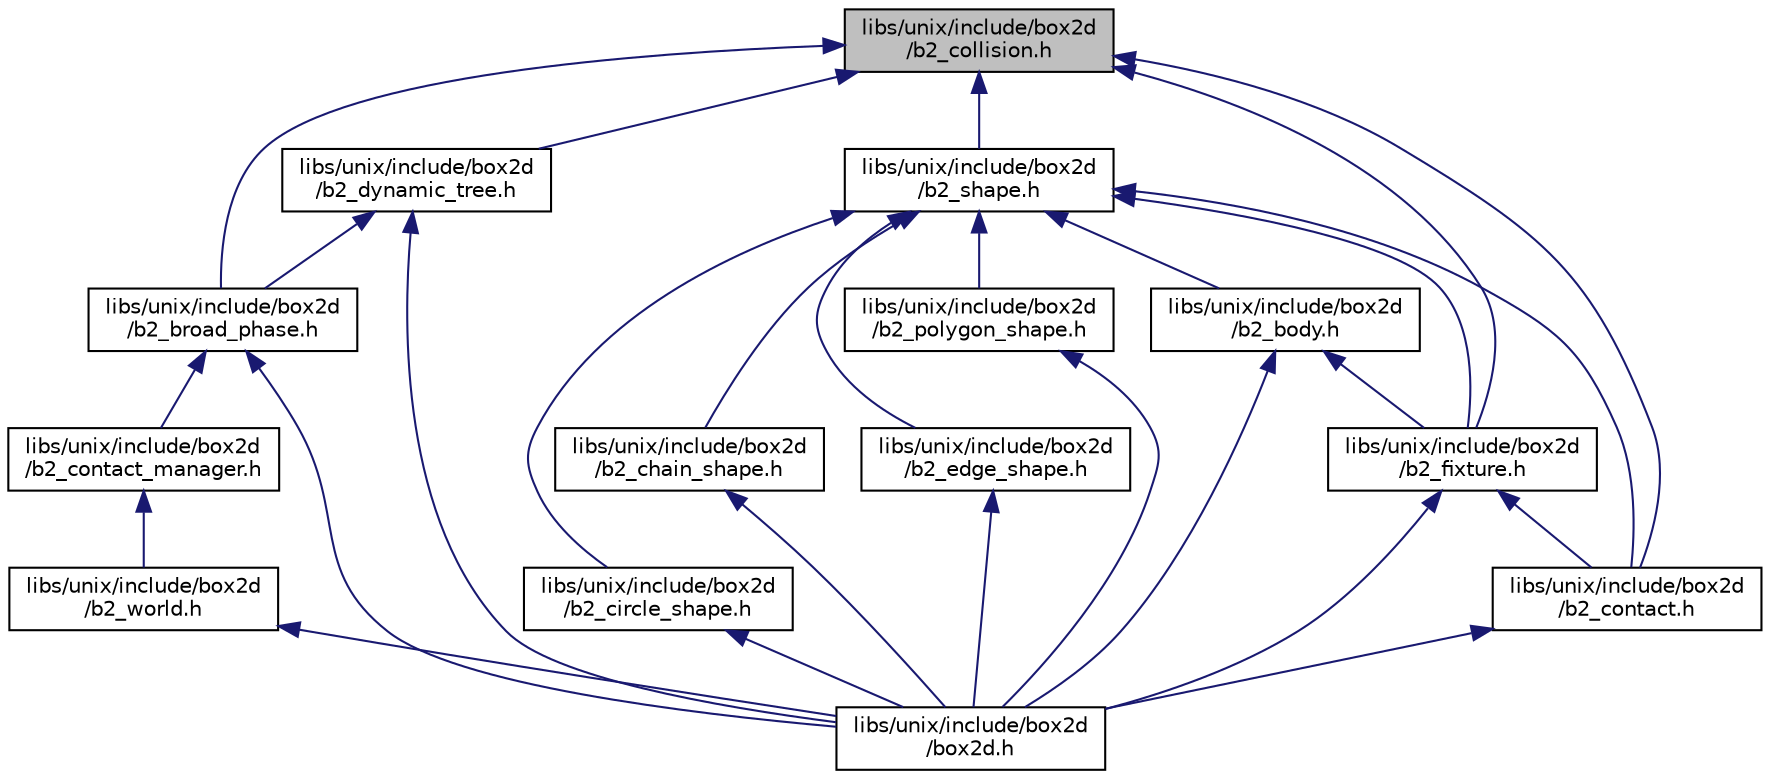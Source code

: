 digraph "libs/unix/include/box2d/b2_collision.h"
{
 // LATEX_PDF_SIZE
  edge [fontname="Helvetica",fontsize="10",labelfontname="Helvetica",labelfontsize="10"];
  node [fontname="Helvetica",fontsize="10",shape=record];
  Node1 [label="libs/unix/include/box2d\l/b2_collision.h",height=0.2,width=0.4,color="black", fillcolor="grey75", style="filled", fontcolor="black",tooltip=" "];
  Node1 -> Node2 [dir="back",color="midnightblue",fontsize="10",style="solid",fontname="Helvetica"];
  Node2 [label="libs/unix/include/box2d\l/b2_broad_phase.h",height=0.2,width=0.4,color="black", fillcolor="white", style="filled",URL="$unix_2include_2box2d_2b2__broad__phase_8h_source.html",tooltip=" "];
  Node2 -> Node3 [dir="back",color="midnightblue",fontsize="10",style="solid",fontname="Helvetica"];
  Node3 [label="libs/unix/include/box2d\l/b2_contact_manager.h",height=0.2,width=0.4,color="black", fillcolor="white", style="filled",URL="$unix_2include_2box2d_2b2__contact__manager_8h_source.html",tooltip=" "];
  Node3 -> Node4 [dir="back",color="midnightblue",fontsize="10",style="solid",fontname="Helvetica"];
  Node4 [label="libs/unix/include/box2d\l/b2_world.h",height=0.2,width=0.4,color="black", fillcolor="white", style="filled",URL="$unix_2include_2box2d_2b2__world_8h_source.html",tooltip=" "];
  Node4 -> Node5 [dir="back",color="midnightblue",fontsize="10",style="solid",fontname="Helvetica"];
  Node5 [label="libs/unix/include/box2d\l/box2d.h",height=0.2,width=0.4,color="black", fillcolor="white", style="filled",URL="$unix_2include_2box2d_2box2d_8h_source.html",tooltip=" "];
  Node2 -> Node5 [dir="back",color="midnightblue",fontsize="10",style="solid",fontname="Helvetica"];
  Node1 -> Node6 [dir="back",color="midnightblue",fontsize="10",style="solid",fontname="Helvetica"];
  Node6 [label="libs/unix/include/box2d\l/b2_contact.h",height=0.2,width=0.4,color="black", fillcolor="white", style="filled",URL="$unix_2include_2box2d_2b2__contact_8h_source.html",tooltip=" "];
  Node6 -> Node5 [dir="back",color="midnightblue",fontsize="10",style="solid",fontname="Helvetica"];
  Node1 -> Node7 [dir="back",color="midnightblue",fontsize="10",style="solid",fontname="Helvetica"];
  Node7 [label="libs/unix/include/box2d\l/b2_dynamic_tree.h",height=0.2,width=0.4,color="black", fillcolor="white", style="filled",URL="$unix_2include_2box2d_2b2__dynamic__tree_8h_source.html",tooltip=" "];
  Node7 -> Node2 [dir="back",color="midnightblue",fontsize="10",style="solid",fontname="Helvetica"];
  Node7 -> Node5 [dir="back",color="midnightblue",fontsize="10",style="solid",fontname="Helvetica"];
  Node1 -> Node8 [dir="back",color="midnightblue",fontsize="10",style="solid",fontname="Helvetica"];
  Node8 [label="libs/unix/include/box2d\l/b2_fixture.h",height=0.2,width=0.4,color="black", fillcolor="white", style="filled",URL="$unix_2include_2box2d_2b2__fixture_8h_source.html",tooltip=" "];
  Node8 -> Node6 [dir="back",color="midnightblue",fontsize="10",style="solid",fontname="Helvetica"];
  Node8 -> Node5 [dir="back",color="midnightblue",fontsize="10",style="solid",fontname="Helvetica"];
  Node1 -> Node9 [dir="back",color="midnightblue",fontsize="10",style="solid",fontname="Helvetica"];
  Node9 [label="libs/unix/include/box2d\l/b2_shape.h",height=0.2,width=0.4,color="black", fillcolor="white", style="filled",URL="$unix_2include_2box2d_2b2__shape_8h_source.html",tooltip=" "];
  Node9 -> Node10 [dir="back",color="midnightblue",fontsize="10",style="solid",fontname="Helvetica"];
  Node10 [label="libs/unix/include/box2d\l/b2_body.h",height=0.2,width=0.4,color="black", fillcolor="white", style="filled",URL="$unix_2include_2box2d_2b2__body_8h_source.html",tooltip=" "];
  Node10 -> Node8 [dir="back",color="midnightblue",fontsize="10",style="solid",fontname="Helvetica"];
  Node10 -> Node5 [dir="back",color="midnightblue",fontsize="10",style="solid",fontname="Helvetica"];
  Node9 -> Node11 [dir="back",color="midnightblue",fontsize="10",style="solid",fontname="Helvetica"];
  Node11 [label="libs/unix/include/box2d\l/b2_chain_shape.h",height=0.2,width=0.4,color="black", fillcolor="white", style="filled",URL="$unix_2include_2box2d_2b2__chain__shape_8h_source.html",tooltip=" "];
  Node11 -> Node5 [dir="back",color="midnightblue",fontsize="10",style="solid",fontname="Helvetica"];
  Node9 -> Node12 [dir="back",color="midnightblue",fontsize="10",style="solid",fontname="Helvetica"];
  Node12 [label="libs/unix/include/box2d\l/b2_circle_shape.h",height=0.2,width=0.4,color="black", fillcolor="white", style="filled",URL="$unix_2include_2box2d_2b2__circle__shape_8h_source.html",tooltip=" "];
  Node12 -> Node5 [dir="back",color="midnightblue",fontsize="10",style="solid",fontname="Helvetica"];
  Node9 -> Node6 [dir="back",color="midnightblue",fontsize="10",style="solid",fontname="Helvetica"];
  Node9 -> Node13 [dir="back",color="midnightblue",fontsize="10",style="solid",fontname="Helvetica"];
  Node13 [label="libs/unix/include/box2d\l/b2_edge_shape.h",height=0.2,width=0.4,color="black", fillcolor="white", style="filled",URL="$unix_2include_2box2d_2b2__edge__shape_8h_source.html",tooltip=" "];
  Node13 -> Node5 [dir="back",color="midnightblue",fontsize="10",style="solid",fontname="Helvetica"];
  Node9 -> Node8 [dir="back",color="midnightblue",fontsize="10",style="solid",fontname="Helvetica"];
  Node9 -> Node14 [dir="back",color="midnightblue",fontsize="10",style="solid",fontname="Helvetica"];
  Node14 [label="libs/unix/include/box2d\l/b2_polygon_shape.h",height=0.2,width=0.4,color="black", fillcolor="white", style="filled",URL="$unix_2include_2box2d_2b2__polygon__shape_8h_source.html",tooltip=" "];
  Node14 -> Node5 [dir="back",color="midnightblue",fontsize="10",style="solid",fontname="Helvetica"];
}
